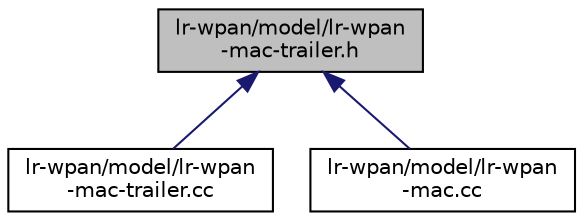 digraph "lr-wpan/model/lr-wpan-mac-trailer.h"
{
  edge [fontname="Helvetica",fontsize="10",labelfontname="Helvetica",labelfontsize="10"];
  node [fontname="Helvetica",fontsize="10",shape=record];
  Node1 [label="lr-wpan/model/lr-wpan\l-mac-trailer.h",height=0.2,width=0.4,color="black", fillcolor="grey75", style="filled", fontcolor="black"];
  Node1 -> Node2 [dir="back",color="midnightblue",fontsize="10",style="solid"];
  Node2 [label="lr-wpan/model/lr-wpan\l-mac-trailer.cc",height=0.2,width=0.4,color="black", fillcolor="white", style="filled",URL="$d9/de4/lr-wpan-mac-trailer_8cc.html"];
  Node1 -> Node3 [dir="back",color="midnightblue",fontsize="10",style="solid"];
  Node3 [label="lr-wpan/model/lr-wpan\l-mac.cc",height=0.2,width=0.4,color="black", fillcolor="white", style="filled",URL="$dc/d13/lr-wpan-mac_8cc.html"];
}

